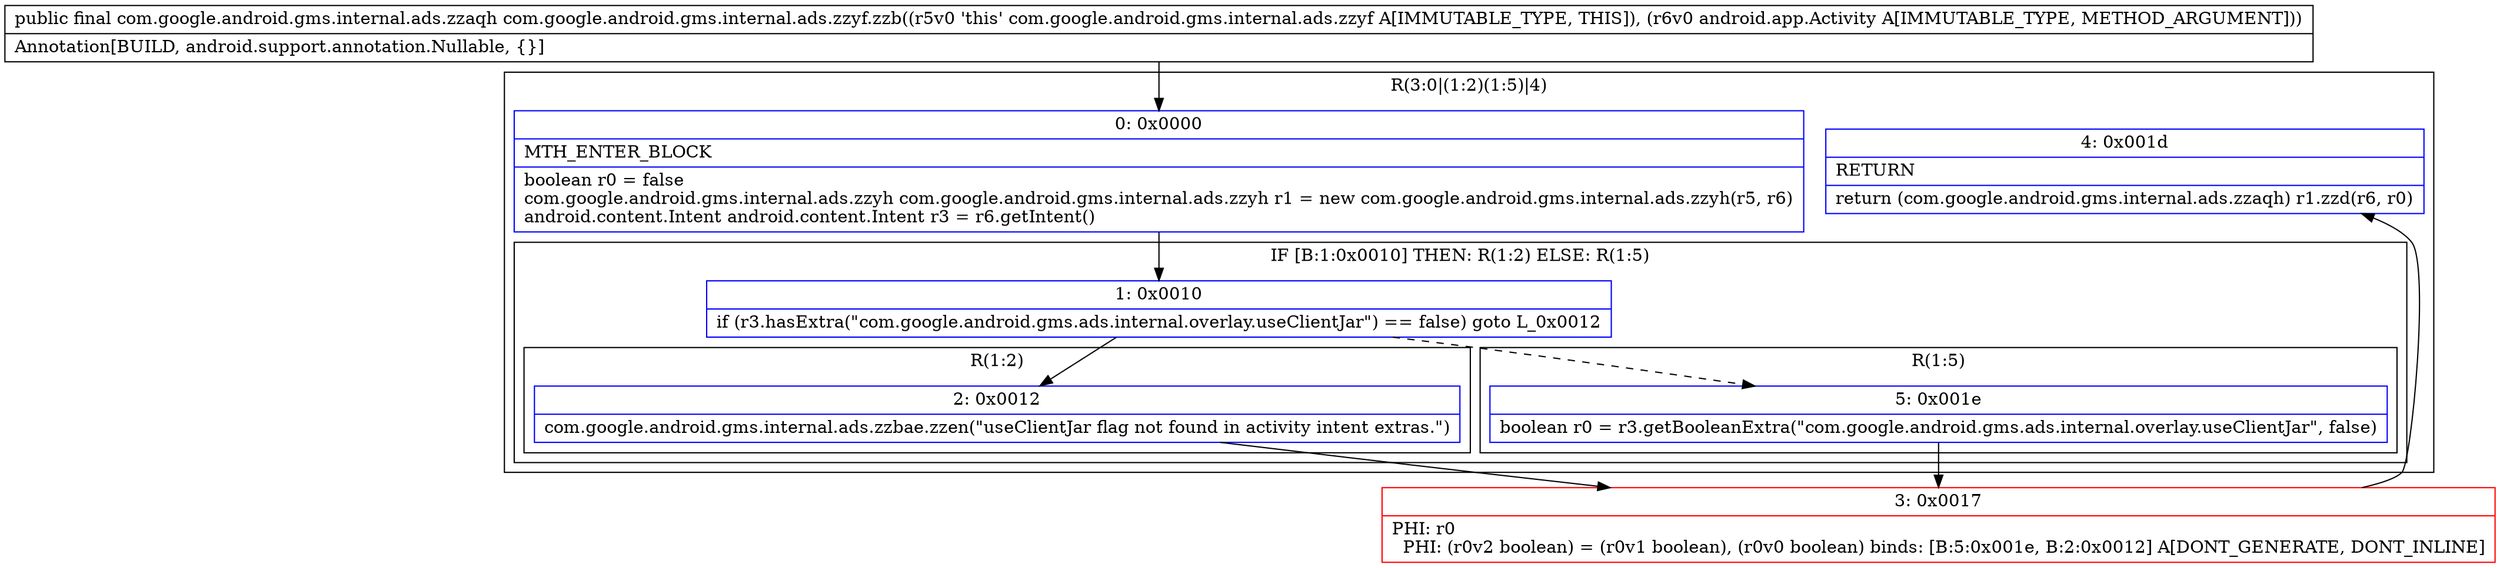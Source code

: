 digraph "CFG forcom.google.android.gms.internal.ads.zzyf.zzb(Landroid\/app\/Activity;)Lcom\/google\/android\/gms\/internal\/ads\/zzaqh;" {
subgraph cluster_Region_332201097 {
label = "R(3:0|(1:2)(1:5)|4)";
node [shape=record,color=blue];
Node_0 [shape=record,label="{0\:\ 0x0000|MTH_ENTER_BLOCK\l|boolean r0 = false\lcom.google.android.gms.internal.ads.zzyh com.google.android.gms.internal.ads.zzyh r1 = new com.google.android.gms.internal.ads.zzyh(r5, r6)\landroid.content.Intent android.content.Intent r3 = r6.getIntent()\l}"];
subgraph cluster_IfRegion_1749648613 {
label = "IF [B:1:0x0010] THEN: R(1:2) ELSE: R(1:5)";
node [shape=record,color=blue];
Node_1 [shape=record,label="{1\:\ 0x0010|if (r3.hasExtra(\"com.google.android.gms.ads.internal.overlay.useClientJar\") == false) goto L_0x0012\l}"];
subgraph cluster_Region_686863105 {
label = "R(1:2)";
node [shape=record,color=blue];
Node_2 [shape=record,label="{2\:\ 0x0012|com.google.android.gms.internal.ads.zzbae.zzen(\"useClientJar flag not found in activity intent extras.\")\l}"];
}
subgraph cluster_Region_421782888 {
label = "R(1:5)";
node [shape=record,color=blue];
Node_5 [shape=record,label="{5\:\ 0x001e|boolean r0 = r3.getBooleanExtra(\"com.google.android.gms.ads.internal.overlay.useClientJar\", false)\l}"];
}
}
Node_4 [shape=record,label="{4\:\ 0x001d|RETURN\l|return (com.google.android.gms.internal.ads.zzaqh) r1.zzd(r6, r0)\l}"];
}
Node_3 [shape=record,color=red,label="{3\:\ 0x0017|PHI: r0 \l  PHI: (r0v2 boolean) = (r0v1 boolean), (r0v0 boolean) binds: [B:5:0x001e, B:2:0x0012] A[DONT_GENERATE, DONT_INLINE]\l}"];
MethodNode[shape=record,label="{public final com.google.android.gms.internal.ads.zzaqh com.google.android.gms.internal.ads.zzyf.zzb((r5v0 'this' com.google.android.gms.internal.ads.zzyf A[IMMUTABLE_TYPE, THIS]), (r6v0 android.app.Activity A[IMMUTABLE_TYPE, METHOD_ARGUMENT]))  | Annotation[BUILD, android.support.annotation.Nullable, \{\}]\l}"];
MethodNode -> Node_0;
Node_0 -> Node_1;
Node_1 -> Node_2;
Node_1 -> Node_5[style=dashed];
Node_2 -> Node_3;
Node_5 -> Node_3;
Node_3 -> Node_4;
}

